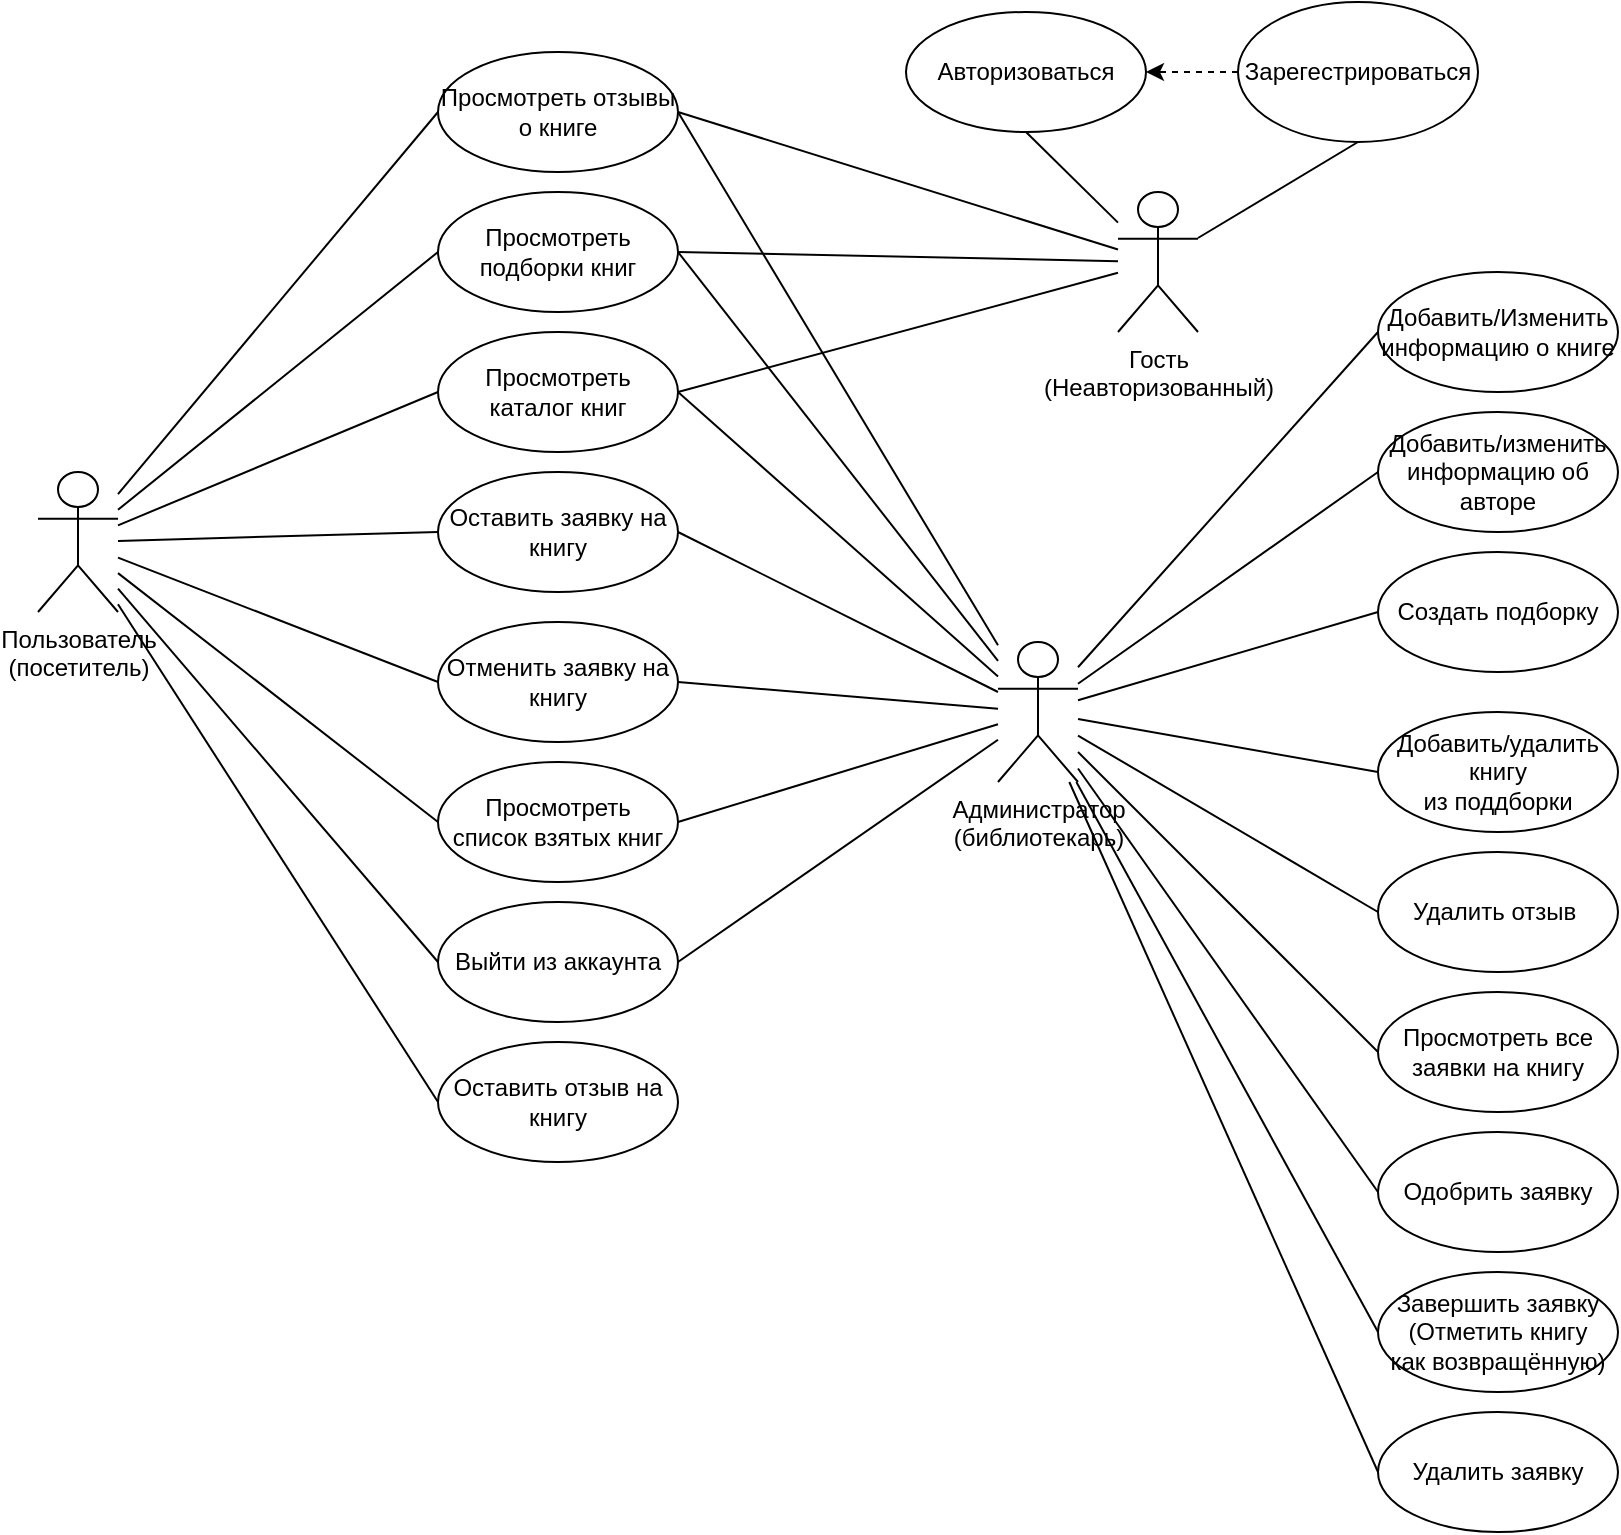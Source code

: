 <mxfile version="24.0.2" type="device">
  <diagram name="Use-Case" id="6tJg2GGD-hWeaZhk6vDm">
    <mxGraphModel dx="3267" dy="887" grid="1" gridSize="10" guides="1" tooltips="1" connect="1" arrows="1" fold="1" page="1" pageScale="1" pageWidth="827" pageHeight="1169" math="0" shadow="0">
      <root>
        <mxCell id="0" />
        <mxCell id="1" parent="0" />
        <mxCell id="BusuFXukAHcDUKifh-zl-4" style="rounded=0;orthogonalLoop=1;jettySize=auto;html=1;entryX=0.5;entryY=1;entryDx=0;entryDy=0;endArrow=none;endFill=0;" parent="1" source="BusuFXukAHcDUKifh-zl-1" target="BusuFXukAHcDUKifh-zl-3" edge="1">
          <mxGeometry relative="1" as="geometry" />
        </mxCell>
        <mxCell id="BusuFXukAHcDUKifh-zl-5" style="rounded=0;orthogonalLoop=1;jettySize=auto;html=1;entryX=0.5;entryY=1;entryDx=0;entryDy=0;endArrow=none;endFill=0;" parent="1" source="BusuFXukAHcDUKifh-zl-1" target="BusuFXukAHcDUKifh-zl-2" edge="1">
          <mxGeometry relative="1" as="geometry" />
        </mxCell>
        <mxCell id="aW71SDlyiqW6J6aHoLPN-14" style="edgeStyle=none;rounded=0;orthogonalLoop=1;jettySize=auto;html=1;entryX=1;entryY=0.5;entryDx=0;entryDy=0;endArrow=none;endFill=0;" parent="1" source="BusuFXukAHcDUKifh-zl-1" target="BusuFXukAHcDUKifh-zl-12" edge="1">
          <mxGeometry relative="1" as="geometry" />
        </mxCell>
        <mxCell id="aW71SDlyiqW6J6aHoLPN-17" style="edgeStyle=none;rounded=0;orthogonalLoop=1;jettySize=auto;html=1;entryX=1;entryY=0.5;entryDx=0;entryDy=0;endArrow=none;endFill=0;" parent="1" source="BusuFXukAHcDUKifh-zl-1" target="BusuFXukAHcDUKifh-zl-11" edge="1">
          <mxGeometry relative="1" as="geometry" />
        </mxCell>
        <mxCell id="aW71SDlyiqW6J6aHoLPN-19" style="edgeStyle=none;rounded=0;orthogonalLoop=1;jettySize=auto;html=1;entryX=1;entryY=0.5;entryDx=0;entryDy=0;endArrow=none;endFill=0;" parent="1" source="BusuFXukAHcDUKifh-zl-1" target="aW71SDlyiqW6J6aHoLPN-18" edge="1">
          <mxGeometry relative="1" as="geometry" />
        </mxCell>
        <mxCell id="BusuFXukAHcDUKifh-zl-1" value="Гость&lt;br&gt;(Неавторизованный)" style="shape=umlActor;verticalLabelPosition=bottom;verticalAlign=top;html=1;outlineConnect=0;" parent="1" vertex="1">
          <mxGeometry x="520" y="290" width="40" height="70" as="geometry" />
        </mxCell>
        <mxCell id="BusuFXukAHcDUKifh-zl-2" value="Авторизоваться" style="ellipse;whiteSpace=wrap;html=1;" parent="1" vertex="1">
          <mxGeometry x="414" y="200" width="120" height="60" as="geometry" />
        </mxCell>
        <mxCell id="BusuFXukAHcDUKifh-zl-6" style="edgeStyle=orthogonalEdgeStyle;rounded=0;orthogonalLoop=1;jettySize=auto;html=1;entryX=1;entryY=0.5;entryDx=0;entryDy=0;endArrow=classic;endFill=1;dashed=1;" parent="1" source="BusuFXukAHcDUKifh-zl-3" target="BusuFXukAHcDUKifh-zl-2" edge="1">
          <mxGeometry relative="1" as="geometry" />
        </mxCell>
        <mxCell id="BusuFXukAHcDUKifh-zl-3" value="Зарегестрироваться" style="ellipse;whiteSpace=wrap;html=1;" parent="1" vertex="1">
          <mxGeometry x="580" y="195" width="120" height="70" as="geometry" />
        </mxCell>
        <mxCell id="QDOLYdANlnWdSC_2-hwH-3" style="rounded=0;orthogonalLoop=1;jettySize=auto;html=1;entryX=0;entryY=0.5;entryDx=0;entryDy=0;endArrow=none;endFill=0;" parent="1" source="BusuFXukAHcDUKifh-zl-7" target="BusuFXukAHcDUKifh-zl-11" edge="1">
          <mxGeometry relative="1" as="geometry" />
        </mxCell>
        <mxCell id="QDOLYdANlnWdSC_2-hwH-4" style="edgeStyle=none;rounded=0;orthogonalLoop=1;jettySize=auto;html=1;entryX=0;entryY=0.5;entryDx=0;entryDy=0;endArrow=none;endFill=0;" parent="1" source="BusuFXukAHcDUKifh-zl-7" target="BusuFXukAHcDUKifh-zl-12" edge="1">
          <mxGeometry relative="1" as="geometry" />
        </mxCell>
        <mxCell id="QDOLYdANlnWdSC_2-hwH-5" style="edgeStyle=none;rounded=0;orthogonalLoop=1;jettySize=auto;html=1;entryX=0;entryY=0.5;entryDx=0;entryDy=0;endArrow=none;endFill=0;" parent="1" source="BusuFXukAHcDUKifh-zl-7" target="BusuFXukAHcDUKifh-zl-13" edge="1">
          <mxGeometry relative="1" as="geometry" />
        </mxCell>
        <mxCell id="QDOLYdANlnWdSC_2-hwH-7" style="edgeStyle=none;rounded=0;orthogonalLoop=1;jettySize=auto;html=1;entryX=0;entryY=0.5;entryDx=0;entryDy=0;endArrow=none;endFill=0;" parent="1" source="BusuFXukAHcDUKifh-zl-7" target="BusuFXukAHcDUKifh-zl-17" edge="1">
          <mxGeometry relative="1" as="geometry" />
        </mxCell>
        <mxCell id="QDOLYdANlnWdSC_2-hwH-25" style="edgeStyle=none;rounded=0;orthogonalLoop=1;jettySize=auto;html=1;entryX=0;entryY=0.5;entryDx=0;entryDy=0;endArrow=none;endFill=0;" parent="1" source="BusuFXukAHcDUKifh-zl-7" target="QDOLYdANlnWdSC_2-hwH-23" edge="1">
          <mxGeometry relative="1" as="geometry" />
        </mxCell>
        <mxCell id="aW71SDlyiqW6J6aHoLPN-5" style="edgeStyle=none;rounded=0;orthogonalLoop=1;jettySize=auto;html=1;entryX=0;entryY=0.5;entryDx=0;entryDy=0;endArrow=none;endFill=0;" parent="1" source="BusuFXukAHcDUKifh-zl-7" target="QDOLYdANlnWdSC_2-hwH-15" edge="1">
          <mxGeometry relative="1" as="geometry" />
        </mxCell>
        <mxCell id="aW71SDlyiqW6J6aHoLPN-8" style="edgeStyle=none;rounded=0;orthogonalLoop=1;jettySize=auto;html=1;entryX=0;entryY=0.5;entryDx=0;entryDy=0;endArrow=none;endFill=0;" parent="1" source="BusuFXukAHcDUKifh-zl-7" target="aW71SDlyiqW6J6aHoLPN-6" edge="1">
          <mxGeometry relative="1" as="geometry" />
        </mxCell>
        <mxCell id="aW71SDlyiqW6J6aHoLPN-20" style="edgeStyle=none;rounded=0;orthogonalLoop=1;jettySize=auto;html=1;entryX=0;entryY=0.5;entryDx=0;entryDy=0;endArrow=none;endFill=0;" parent="1" source="BusuFXukAHcDUKifh-zl-7" target="aW71SDlyiqW6J6aHoLPN-18" edge="1">
          <mxGeometry relative="1" as="geometry" />
        </mxCell>
        <mxCell id="BusuFXukAHcDUKifh-zl-7" value="&lt;div align=&quot;center&quot;&gt;Пользователь&lt;/div&gt;&lt;div align=&quot;center&quot;&gt;(посетитель)&lt;br&gt;&lt;/div&gt;" style="shape=umlActor;verticalLabelPosition=bottom;verticalAlign=top;html=1;outlineConnect=0;align=center;" parent="1" vertex="1">
          <mxGeometry x="-20" y="430" width="40" height="70" as="geometry" />
        </mxCell>
        <mxCell id="QDOLYdANlnWdSC_2-hwH-9" style="edgeStyle=none;rounded=0;orthogonalLoop=1;jettySize=auto;html=1;endArrow=none;endFill=0;entryX=1;entryY=0.5;entryDx=0;entryDy=0;" parent="1" source="BusuFXukAHcDUKifh-zl-10" target="BusuFXukAHcDUKifh-zl-11" edge="1">
          <mxGeometry relative="1" as="geometry" />
        </mxCell>
        <mxCell id="QDOLYdANlnWdSC_2-hwH-10" style="edgeStyle=none;rounded=0;orthogonalLoop=1;jettySize=auto;html=1;entryX=1;entryY=0.5;entryDx=0;entryDy=0;endArrow=none;endFill=0;" parent="1" source="BusuFXukAHcDUKifh-zl-10" target="BusuFXukAHcDUKifh-zl-12" edge="1">
          <mxGeometry relative="1" as="geometry" />
        </mxCell>
        <mxCell id="QDOLYdANlnWdSC_2-hwH-11" style="edgeStyle=none;rounded=0;orthogonalLoop=1;jettySize=auto;html=1;entryX=1;entryY=0.5;entryDx=0;entryDy=0;endArrow=none;endFill=0;" parent="1" source="BusuFXukAHcDUKifh-zl-10" target="BusuFXukAHcDUKifh-zl-13" edge="1">
          <mxGeometry relative="1" as="geometry" />
        </mxCell>
        <mxCell id="QDOLYdANlnWdSC_2-hwH-13" style="edgeStyle=none;rounded=0;orthogonalLoop=1;jettySize=auto;html=1;entryX=1;entryY=0.5;entryDx=0;entryDy=0;endArrow=none;endFill=0;" parent="1" source="BusuFXukAHcDUKifh-zl-10" target="BusuFXukAHcDUKifh-zl-17" edge="1">
          <mxGeometry relative="1" as="geometry" />
        </mxCell>
        <mxCell id="QDOLYdANlnWdSC_2-hwH-19" style="edgeStyle=none;rounded=0;orthogonalLoop=1;jettySize=auto;html=1;entryX=1;entryY=0.5;entryDx=0;entryDy=0;endArrow=none;endFill=0;" parent="1" source="BusuFXukAHcDUKifh-zl-10" target="QDOLYdANlnWdSC_2-hwH-15" edge="1">
          <mxGeometry relative="1" as="geometry" />
        </mxCell>
        <mxCell id="aW71SDlyiqW6J6aHoLPN-3" style="rounded=0;orthogonalLoop=1;jettySize=auto;html=1;entryX=0;entryY=0.5;entryDx=0;entryDy=0;endArrow=none;endFill=0;" parent="1" source="BusuFXukAHcDUKifh-zl-10" target="aW71SDlyiqW6J6aHoLPN-1" edge="1">
          <mxGeometry relative="1" as="geometry" />
        </mxCell>
        <mxCell id="aW71SDlyiqW6J6aHoLPN-4" style="edgeStyle=none;rounded=0;orthogonalLoop=1;jettySize=auto;html=1;entryX=0;entryY=0.5;entryDx=0;entryDy=0;endArrow=none;endFill=0;" parent="1" source="BusuFXukAHcDUKifh-zl-10" target="aW71SDlyiqW6J6aHoLPN-2" edge="1">
          <mxGeometry relative="1" as="geometry" />
        </mxCell>
        <mxCell id="aW71SDlyiqW6J6aHoLPN-9" style="edgeStyle=none;rounded=0;orthogonalLoop=1;jettySize=auto;html=1;entryX=1;entryY=0.5;entryDx=0;entryDy=0;endArrow=none;endFill=0;" parent="1" source="BusuFXukAHcDUKifh-zl-10" target="aW71SDlyiqW6J6aHoLPN-6" edge="1">
          <mxGeometry relative="1" as="geometry" />
        </mxCell>
        <mxCell id="aW71SDlyiqW6J6aHoLPN-21" style="edgeStyle=none;rounded=0;orthogonalLoop=1;jettySize=auto;html=1;entryX=1;entryY=0.5;entryDx=0;entryDy=0;endArrow=none;endFill=0;" parent="1" source="BusuFXukAHcDUKifh-zl-10" target="aW71SDlyiqW6J6aHoLPN-18" edge="1">
          <mxGeometry relative="1" as="geometry" />
        </mxCell>
        <mxCell id="aW71SDlyiqW6J6aHoLPN-28" style="edgeStyle=none;rounded=0;orthogonalLoop=1;jettySize=auto;html=1;entryX=0;entryY=0.5;entryDx=0;entryDy=0;endArrow=none;endFill=0;" parent="1" source="BusuFXukAHcDUKifh-zl-10" target="aW71SDlyiqW6J6aHoLPN-27" edge="1">
          <mxGeometry relative="1" as="geometry" />
        </mxCell>
        <mxCell id="oWsdc0A493rvqmqVC4LU-4" style="rounded=0;orthogonalLoop=1;jettySize=auto;html=1;entryX=0;entryY=0.5;entryDx=0;entryDy=0;endArrow=none;endFill=0;" parent="1" source="BusuFXukAHcDUKifh-zl-10" target="oWsdc0A493rvqmqVC4LU-2" edge="1">
          <mxGeometry relative="1" as="geometry" />
        </mxCell>
        <mxCell id="rB6KvKcaXfrLRzeerhIP-1" style="edgeStyle=none;rounded=0;orthogonalLoop=1;jettySize=auto;html=1;entryX=0;entryY=0.5;entryDx=0;entryDy=0;endArrow=none;endFill=0;" parent="1" source="BusuFXukAHcDUKifh-zl-10" target="oWsdc0A493rvqmqVC4LU-1" edge="1">
          <mxGeometry relative="1" as="geometry" />
        </mxCell>
        <mxCell id="VHpvJUvqiIGDcAULZbZu-6" style="edgeStyle=none;rounded=0;orthogonalLoop=1;jettySize=auto;html=1;entryX=0;entryY=0.5;entryDx=0;entryDy=0;endArrow=none;endFill=0;" parent="1" source="BusuFXukAHcDUKifh-zl-10" target="VHpvJUvqiIGDcAULZbZu-5" edge="1">
          <mxGeometry relative="1" as="geometry" />
        </mxCell>
        <mxCell id="VHpvJUvqiIGDcAULZbZu-11" style="edgeStyle=none;rounded=0;orthogonalLoop=1;jettySize=auto;html=1;entryX=0;entryY=0.5;entryDx=0;entryDy=0;endArrow=none;endFill=0;" parent="1" source="BusuFXukAHcDUKifh-zl-10" target="VHpvJUvqiIGDcAULZbZu-9" edge="1">
          <mxGeometry relative="1" as="geometry" />
        </mxCell>
        <mxCell id="VHpvJUvqiIGDcAULZbZu-12" style="edgeStyle=none;rounded=0;orthogonalLoop=1;jettySize=auto;html=1;entryX=0;entryY=0.5;entryDx=0;entryDy=0;endArrow=none;endFill=0;" parent="1" source="BusuFXukAHcDUKifh-zl-10" target="VHpvJUvqiIGDcAULZbZu-10" edge="1">
          <mxGeometry relative="1" as="geometry" />
        </mxCell>
        <mxCell id="BusuFXukAHcDUKifh-zl-10" value="&lt;div&gt;Администратор&lt;/div&gt;&lt;div&gt;(библиотекарь)&lt;br&gt;&lt;/div&gt;" style="shape=umlActor;verticalLabelPosition=bottom;verticalAlign=top;html=1;outlineConnect=0;" parent="1" vertex="1">
          <mxGeometry x="460" y="515" width="40" height="70" as="geometry" />
        </mxCell>
        <mxCell id="BusuFXukAHcDUKifh-zl-11" value="Просмотреть подборки книг" style="ellipse;whiteSpace=wrap;html=1;" parent="1" vertex="1">
          <mxGeometry x="180" y="290" width="120" height="60" as="geometry" />
        </mxCell>
        <mxCell id="BusuFXukAHcDUKifh-zl-12" value="Просмотреть каталог книг" style="ellipse;whiteSpace=wrap;html=1;" parent="1" vertex="1">
          <mxGeometry x="180" y="360" width="120" height="60" as="geometry" />
        </mxCell>
        <mxCell id="BusuFXukAHcDUKifh-zl-13" value="Оставить заявку на книгу" style="ellipse;whiteSpace=wrap;html=1;" parent="1" vertex="1">
          <mxGeometry x="180" y="430" width="120" height="60" as="geometry" />
        </mxCell>
        <mxCell id="BusuFXukAHcDUKifh-zl-17" value="Отменить заявку на книгу" style="ellipse;whiteSpace=wrap;html=1;" parent="1" vertex="1">
          <mxGeometry x="180" y="505" width="120" height="60" as="geometry" />
        </mxCell>
        <mxCell id="QDOLYdANlnWdSC_2-hwH-15" value="&lt;div&gt;Просмотреть&lt;/div&gt;&lt;div&gt;список взятых книг&lt;br&gt;&lt;/div&gt;" style="ellipse;whiteSpace=wrap;html=1;" parent="1" vertex="1">
          <mxGeometry x="180" y="575" width="120" height="60" as="geometry" />
        </mxCell>
        <mxCell id="QDOLYdANlnWdSC_2-hwH-23" value="Оставить отзыв на книгу" style="ellipse;whiteSpace=wrap;html=1;" parent="1" vertex="1">
          <mxGeometry x="180" y="715" width="120" height="60" as="geometry" />
        </mxCell>
        <mxCell id="aW71SDlyiqW6J6aHoLPN-1" value="&lt;div&gt;Добавить/изменить&lt;/div&gt;&lt;div&gt;информацию об авторе&lt;br&gt;&lt;/div&gt;" style="ellipse;whiteSpace=wrap;html=1;" parent="1" vertex="1">
          <mxGeometry x="650" y="400" width="120" height="60" as="geometry" />
        </mxCell>
        <mxCell id="aW71SDlyiqW6J6aHoLPN-2" value="Создать подборку" style="ellipse;whiteSpace=wrap;html=1;" parent="1" vertex="1">
          <mxGeometry x="650" y="470" width="120" height="60" as="geometry" />
        </mxCell>
        <mxCell id="aW71SDlyiqW6J6aHoLPN-6" value="Выйти из аккаунта" style="ellipse;whiteSpace=wrap;html=1;" parent="1" vertex="1">
          <mxGeometry x="180" y="645" width="120" height="60" as="geometry" />
        </mxCell>
        <mxCell id="aW71SDlyiqW6J6aHoLPN-18" value="&lt;div&gt;Просмотреть отзывы о книге&lt;br&gt;&lt;/div&gt;" style="ellipse;whiteSpace=wrap;html=1;" parent="1" vertex="1">
          <mxGeometry x="180" y="220" width="120" height="60" as="geometry" />
        </mxCell>
        <mxCell id="aW71SDlyiqW6J6aHoLPN-27" value="Удалить отзыв&amp;nbsp;" style="ellipse;whiteSpace=wrap;html=1;" parent="1" vertex="1">
          <mxGeometry x="650" y="620" width="120" height="60" as="geometry" />
        </mxCell>
        <mxCell id="oWsdc0A493rvqmqVC4LU-1" value="Просмотреть все заявки на книгу" style="ellipse;whiteSpace=wrap;html=1;" parent="1" vertex="1">
          <mxGeometry x="650" y="690" width="120" height="60" as="geometry" />
        </mxCell>
        <mxCell id="oWsdc0A493rvqmqVC4LU-2" value="&lt;div&gt;Добавить/Изменить&lt;/div&gt;&lt;div&gt;информацию о книге&lt;br&gt;&lt;/div&gt;" style="ellipse;whiteSpace=wrap;html=1;" parent="1" vertex="1">
          <mxGeometry x="650" y="330" width="120" height="60" as="geometry" />
        </mxCell>
        <mxCell id="VHpvJUvqiIGDcAULZbZu-5" value="Одобрить заявку" style="ellipse;whiteSpace=wrap;html=1;" parent="1" vertex="1">
          <mxGeometry x="650" y="760" width="120" height="60" as="geometry" />
        </mxCell>
        <mxCell id="VHpvJUvqiIGDcAULZbZu-9" value="&lt;div&gt;Завершить заявку&lt;br&gt;&lt;/div&gt;&lt;div&gt;(Отметить книгу&lt;/div&gt;&lt;div&gt;как возвращённую)&lt;br&gt;&lt;/div&gt;" style="ellipse;whiteSpace=wrap;html=1;" parent="1" vertex="1">
          <mxGeometry x="650" y="830" width="120" height="60" as="geometry" />
        </mxCell>
        <mxCell id="VHpvJUvqiIGDcAULZbZu-10" value="Удалить заявку" style="ellipse;whiteSpace=wrap;html=1;" parent="1" vertex="1">
          <mxGeometry x="650" y="900" width="120" height="60" as="geometry" />
        </mxCell>
        <mxCell id="Tm0LEBUI3qvG0lX-6dLv-2" value="&lt;div&gt;Добавить/удалить книгу&lt;/div&gt;&lt;div&gt;из поддборки&lt;br&gt;&lt;/div&gt;" style="ellipse;whiteSpace=wrap;html=1;" vertex="1" parent="1">
          <mxGeometry x="650" y="550" width="120" height="60" as="geometry" />
        </mxCell>
        <mxCell id="Tm0LEBUI3qvG0lX-6dLv-3" style="edgeStyle=none;rounded=0;orthogonalLoop=1;jettySize=auto;html=1;entryX=0;entryY=0.5;entryDx=0;entryDy=0;endArrow=none;endFill=0;" edge="1" parent="1" source="BusuFXukAHcDUKifh-zl-10" target="Tm0LEBUI3qvG0lX-6dLv-2">
          <mxGeometry relative="1" as="geometry">
            <mxPoint x="510" y="554" as="sourcePoint" />
            <mxPoint x="660" y="510" as="targetPoint" />
          </mxGeometry>
        </mxCell>
      </root>
    </mxGraphModel>
  </diagram>
</mxfile>
